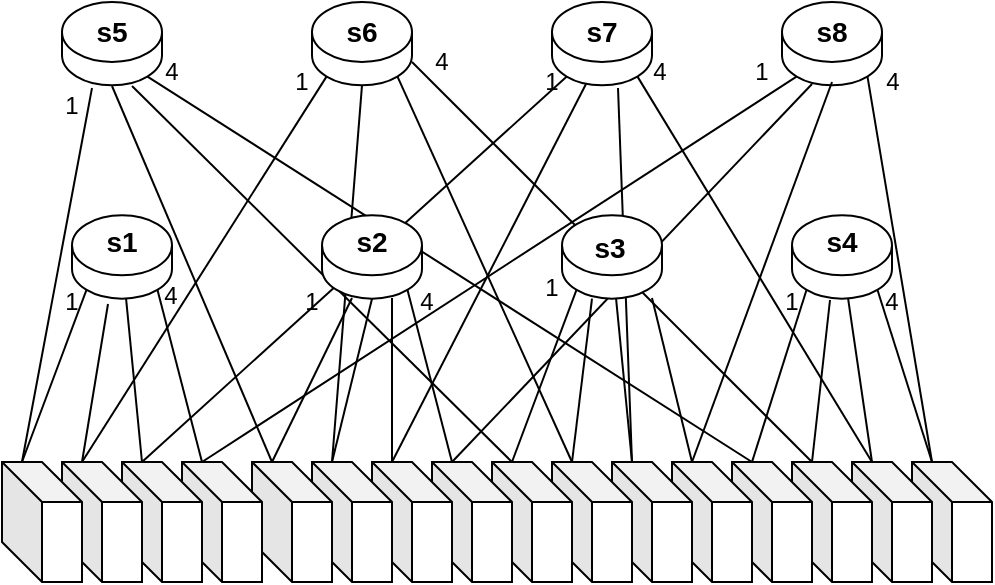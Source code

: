 <mxfile version="14.4.8" type="github">
  <diagram id="tkSsvwyT-QKNX5b_GbQI" name="第 1 页">
    <mxGraphModel dx="1662" dy="762" grid="1" gridSize="10" guides="1" tooltips="1" connect="1" arrows="1" fold="1" page="1" pageScale="1" pageWidth="827" pageHeight="1169" math="0" shadow="0">
      <root>
        <mxCell id="0" />
        <mxCell id="1" parent="0" />
        <mxCell id="td2FWiPlg4FryS3ejVmA-80" value="" style="shape=cube;whiteSpace=wrap;html=1;boundedLbl=1;backgroundOutline=1;darkOpacity=0.05;darkOpacity2=0.1;" vertex="1" parent="1">
          <mxGeometry x="540" y="320" width="40" height="60" as="geometry" />
        </mxCell>
        <mxCell id="td2FWiPlg4FryS3ejVmA-81" value="" style="shape=cube;whiteSpace=wrap;html=1;boundedLbl=1;backgroundOutline=1;darkOpacity=0.05;darkOpacity2=0.1;" vertex="1" parent="1">
          <mxGeometry x="510" y="320" width="40" height="60" as="geometry" />
        </mxCell>
        <mxCell id="td2FWiPlg4FryS3ejVmA-82" value="" style="shape=cylinder3;whiteSpace=wrap;html=1;boundedLbl=1;backgroundOutline=1;size=15;" vertex="1" parent="1">
          <mxGeometry x="480" y="196.66" width="50" height="41.67" as="geometry" />
        </mxCell>
        <mxCell id="td2FWiPlg4FryS3ejVmA-83" value="" style="shape=cube;whiteSpace=wrap;html=1;boundedLbl=1;backgroundOutline=1;darkOpacity=0.05;darkOpacity2=0.1;" vertex="1" parent="1">
          <mxGeometry x="480" y="320" width="40" height="60" as="geometry" />
        </mxCell>
        <mxCell id="td2FWiPlg4FryS3ejVmA-84" value="" style="shape=cube;whiteSpace=wrap;html=1;boundedLbl=1;backgroundOutline=1;darkOpacity=0.05;darkOpacity2=0.1;" vertex="1" parent="1">
          <mxGeometry x="450" y="320" width="40" height="60" as="geometry" />
        </mxCell>
        <mxCell id="td2FWiPlg4FryS3ejVmA-85" value="" style="endArrow=none;html=1;exitX=0;exitY=0;exitDx=10;exitDy=0;exitPerimeter=0;entryX=0.145;entryY=1;entryDx=0;entryDy=-4.35;entryPerimeter=0;" edge="1" parent="1" source="td2FWiPlg4FryS3ejVmA-84" target="td2FWiPlg4FryS3ejVmA-82">
          <mxGeometry width="50" height="50" relative="1" as="geometry">
            <mxPoint x="760" y="420" as="sourcePoint" />
            <mxPoint x="810" y="370" as="targetPoint" />
          </mxGeometry>
        </mxCell>
        <mxCell id="td2FWiPlg4FryS3ejVmA-86" value="" style="endArrow=none;html=1;exitX=0;exitY=0;exitDx=10;exitDy=0;exitPerimeter=0;entryX=0.38;entryY=1.016;entryDx=0;entryDy=0;entryPerimeter=0;" edge="1" parent="1" source="td2FWiPlg4FryS3ejVmA-83" target="td2FWiPlg4FryS3ejVmA-82">
          <mxGeometry width="50" height="50" relative="1" as="geometry">
            <mxPoint x="470" y="330" as="sourcePoint" />
            <mxPoint x="535" y="180" as="targetPoint" />
          </mxGeometry>
        </mxCell>
        <mxCell id="td2FWiPlg4FryS3ejVmA-87" value="" style="endArrow=none;html=1;exitX=0;exitY=0;exitDx=10;exitDy=0;exitPerimeter=0;" edge="1" parent="1" source="td2FWiPlg4FryS3ejVmA-81" target="td2FWiPlg4FryS3ejVmA-82">
          <mxGeometry width="50" height="50" relative="1" as="geometry">
            <mxPoint x="500" y="330" as="sourcePoint" />
            <mxPoint x="535" y="180" as="targetPoint" />
          </mxGeometry>
        </mxCell>
        <mxCell id="td2FWiPlg4FryS3ejVmA-88" value="" style="endArrow=none;html=1;exitX=0;exitY=0;exitDx=10;exitDy=0;exitPerimeter=0;entryX=0.855;entryY=1;entryDx=0;entryDy=-4.35;entryPerimeter=0;" edge="1" parent="1" source="td2FWiPlg4FryS3ejVmA-80" target="td2FWiPlg4FryS3ejVmA-82">
          <mxGeometry width="50" height="50" relative="1" as="geometry">
            <mxPoint x="510" y="340" as="sourcePoint" />
            <mxPoint x="545" y="190" as="targetPoint" />
          </mxGeometry>
        </mxCell>
        <mxCell id="td2FWiPlg4FryS3ejVmA-71" value="" style="shape=cube;whiteSpace=wrap;html=1;boundedLbl=1;backgroundOutline=1;darkOpacity=0.05;darkOpacity2=0.1;" vertex="1" parent="1">
          <mxGeometry x="420" y="320" width="40" height="60" as="geometry" />
        </mxCell>
        <mxCell id="td2FWiPlg4FryS3ejVmA-72" value="" style="shape=cube;whiteSpace=wrap;html=1;boundedLbl=1;backgroundOutline=1;darkOpacity=0.05;darkOpacity2=0.1;" vertex="1" parent="1">
          <mxGeometry x="390" y="320" width="40" height="60" as="geometry" />
        </mxCell>
        <mxCell id="td2FWiPlg4FryS3ejVmA-74" value="" style="shape=cube;whiteSpace=wrap;html=1;boundedLbl=1;backgroundOutline=1;darkOpacity=0.05;darkOpacity2=0.1;" vertex="1" parent="1">
          <mxGeometry x="360" y="320" width="40" height="60" as="geometry" />
        </mxCell>
        <mxCell id="td2FWiPlg4FryS3ejVmA-75" value="" style="shape=cube;whiteSpace=wrap;html=1;boundedLbl=1;backgroundOutline=1;darkOpacity=0.05;darkOpacity2=0.1;" vertex="1" parent="1">
          <mxGeometry x="330" y="320" width="40" height="60" as="geometry" />
        </mxCell>
        <mxCell id="td2FWiPlg4FryS3ejVmA-76" value="" style="endArrow=none;html=1;exitX=0;exitY=0;exitDx=10;exitDy=0;exitPerimeter=0;entryX=0.145;entryY=1;entryDx=0;entryDy=-4.35;entryPerimeter=0;" edge="1" parent="1" source="td2FWiPlg4FryS3ejVmA-75" target="td2FWiPlg4FryS3ejVmA-73">
          <mxGeometry width="50" height="50" relative="1" as="geometry">
            <mxPoint x="640" y="420" as="sourcePoint" />
            <mxPoint x="390" y="238" as="targetPoint" />
          </mxGeometry>
        </mxCell>
        <mxCell id="td2FWiPlg4FryS3ejVmA-77" value="" style="endArrow=none;html=1;exitX=0;exitY=0;exitDx=10;exitDy=0;exitPerimeter=0;entryX=0.3;entryY=1;entryDx=0;entryDy=0;entryPerimeter=0;" edge="1" parent="1" source="td2FWiPlg4FryS3ejVmA-74" target="td2FWiPlg4FryS3ejVmA-73">
          <mxGeometry width="50" height="50" relative="1" as="geometry">
            <mxPoint x="350" y="330" as="sourcePoint" />
            <mxPoint x="415" y="180" as="targetPoint" />
          </mxGeometry>
        </mxCell>
        <mxCell id="td2FWiPlg4FryS3ejVmA-78" value="" style="endArrow=none;html=1;exitX=0;exitY=0;exitDx=10;exitDy=0;exitPerimeter=0;" edge="1" parent="1" source="td2FWiPlg4FryS3ejVmA-72" target="td2FWiPlg4FryS3ejVmA-73">
          <mxGeometry width="50" height="50" relative="1" as="geometry">
            <mxPoint x="380" y="330" as="sourcePoint" />
            <mxPoint x="415" y="180" as="targetPoint" />
          </mxGeometry>
        </mxCell>
        <mxCell id="td2FWiPlg4FryS3ejVmA-79" value="" style="endArrow=none;html=1;exitX=0;exitY=0;exitDx=10;exitDy=0;exitPerimeter=0;" edge="1" parent="1" source="td2FWiPlg4FryS3ejVmA-71">
          <mxGeometry width="50" height="50" relative="1" as="geometry">
            <mxPoint x="390" y="340" as="sourcePoint" />
            <mxPoint x="410" y="238" as="targetPoint" />
          </mxGeometry>
        </mxCell>
        <mxCell id="td2FWiPlg4FryS3ejVmA-3" value="" style="shape=cylinder3;whiteSpace=wrap;html=1;boundedLbl=1;backgroundOutline=1;size=15;" vertex="1" parent="1">
          <mxGeometry x="240" y="90" width="50" height="41.67" as="geometry" />
        </mxCell>
        <mxCell id="td2FWiPlg4FryS3ejVmA-19" value="" style="shape=cylinder3;whiteSpace=wrap;html=1;boundedLbl=1;backgroundOutline=1;size=15;" vertex="1" parent="1">
          <mxGeometry x="115" y="90" width="50" height="41.67" as="geometry" />
        </mxCell>
        <mxCell id="td2FWiPlg4FryS3ejVmA-62" value="" style="shape=cube;whiteSpace=wrap;html=1;boundedLbl=1;backgroundOutline=1;darkOpacity=0.05;darkOpacity2=0.1;" vertex="1" parent="1">
          <mxGeometry x="300" y="320" width="40" height="60" as="geometry" />
        </mxCell>
        <mxCell id="td2FWiPlg4FryS3ejVmA-63" value="" style="shape=cube;whiteSpace=wrap;html=1;boundedLbl=1;backgroundOutline=1;darkOpacity=0.05;darkOpacity2=0.1;" vertex="1" parent="1">
          <mxGeometry x="270" y="320" width="40" height="60" as="geometry" />
        </mxCell>
        <mxCell id="td2FWiPlg4FryS3ejVmA-65" value="" style="shape=cube;whiteSpace=wrap;html=1;boundedLbl=1;backgroundOutline=1;darkOpacity=0.05;darkOpacity2=0.1;" vertex="1" parent="1">
          <mxGeometry x="240" y="320" width="40" height="60" as="geometry" />
        </mxCell>
        <mxCell id="td2FWiPlg4FryS3ejVmA-66" value="" style="shape=cube;whiteSpace=wrap;html=1;boundedLbl=1;backgroundOutline=1;darkOpacity=0.05;darkOpacity2=0.1;" vertex="1" parent="1">
          <mxGeometry x="210" y="320" width="40" height="60" as="geometry" />
        </mxCell>
        <mxCell id="td2FWiPlg4FryS3ejVmA-67" value="" style="endArrow=none;html=1;exitX=0;exitY=0;exitDx=10;exitDy=0;exitPerimeter=0;" edge="1" parent="1" source="td2FWiPlg4FryS3ejVmA-66">
          <mxGeometry width="50" height="50" relative="1" as="geometry">
            <mxPoint x="520" y="420" as="sourcePoint" />
            <mxPoint x="260" y="238" as="targetPoint" />
          </mxGeometry>
        </mxCell>
        <mxCell id="td2FWiPlg4FryS3ejVmA-68" value="" style="endArrow=none;html=1;exitX=0;exitY=0;exitDx=10;exitDy=0;exitPerimeter=0;entryX=0.5;entryY=1;entryDx=0;entryDy=0;entryPerimeter=0;" edge="1" parent="1" source="td2FWiPlg4FryS3ejVmA-65" target="td2FWiPlg4FryS3ejVmA-64">
          <mxGeometry width="50" height="50" relative="1" as="geometry">
            <mxPoint x="230" y="330" as="sourcePoint" />
            <mxPoint x="295" y="180" as="targetPoint" />
          </mxGeometry>
        </mxCell>
        <mxCell id="td2FWiPlg4FryS3ejVmA-69" value="" style="endArrow=none;html=1;exitX=0;exitY=0;exitDx=10;exitDy=0;exitPerimeter=0;" edge="1" parent="1" source="td2FWiPlg4FryS3ejVmA-63">
          <mxGeometry width="50" height="50" relative="1" as="geometry">
            <mxPoint x="260" y="330" as="sourcePoint" />
            <mxPoint x="280" y="238" as="targetPoint" />
          </mxGeometry>
        </mxCell>
        <mxCell id="td2FWiPlg4FryS3ejVmA-70" value="" style="endArrow=none;html=1;exitX=0;exitY=0;exitDx=10;exitDy=0;exitPerimeter=0;entryX=0.855;entryY=1;entryDx=0;entryDy=-4.35;entryPerimeter=0;" edge="1" parent="1" source="td2FWiPlg4FryS3ejVmA-62" target="td2FWiPlg4FryS3ejVmA-64">
          <mxGeometry width="50" height="50" relative="1" as="geometry">
            <mxPoint x="270" y="340" as="sourcePoint" />
            <mxPoint x="305" y="190" as="targetPoint" />
          </mxGeometry>
        </mxCell>
        <mxCell id="td2FWiPlg4FryS3ejVmA-32" value="" style="shape=cube;whiteSpace=wrap;html=1;boundedLbl=1;backgroundOutline=1;darkOpacity=0.05;darkOpacity2=0.1;" vertex="1" parent="1">
          <mxGeometry x="175" y="320" width="40" height="60" as="geometry" />
        </mxCell>
        <mxCell id="td2FWiPlg4FryS3ejVmA-31" value="" style="shape=cube;whiteSpace=wrap;html=1;boundedLbl=1;backgroundOutline=1;darkOpacity=0.05;darkOpacity2=0.1;" vertex="1" parent="1">
          <mxGeometry x="145" y="320" width="40" height="60" as="geometry" />
        </mxCell>
        <mxCell id="td2FWiPlg4FryS3ejVmA-1" value="" style="shape=cylinder3;whiteSpace=wrap;html=1;boundedLbl=1;backgroundOutline=1;size=15;" vertex="1" parent="1">
          <mxGeometry x="120" y="196.66" width="50" height="41.67" as="geometry" />
        </mxCell>
        <mxCell id="td2FWiPlg4FryS3ejVmA-23" value="" style="shape=cube;whiteSpace=wrap;html=1;boundedLbl=1;backgroundOutline=1;darkOpacity=0.05;darkOpacity2=0.1;" vertex="1" parent="1">
          <mxGeometry x="115" y="320" width="40" height="60" as="geometry" />
        </mxCell>
        <mxCell id="td2FWiPlg4FryS3ejVmA-33" value="" style="shape=cube;whiteSpace=wrap;html=1;boundedLbl=1;backgroundOutline=1;darkOpacity=0.05;darkOpacity2=0.1;" vertex="1" parent="1">
          <mxGeometry x="85" y="320" width="40" height="60" as="geometry" />
        </mxCell>
        <mxCell id="td2FWiPlg4FryS3ejVmA-48" value="" style="endArrow=none;html=1;exitX=0;exitY=0;exitDx=10;exitDy=0;exitPerimeter=0;entryX=0.145;entryY=1;entryDx=0;entryDy=-4.35;entryPerimeter=0;" edge="1" parent="1" source="td2FWiPlg4FryS3ejVmA-33" target="td2FWiPlg4FryS3ejVmA-1">
          <mxGeometry width="50" height="50" relative="1" as="geometry">
            <mxPoint x="395" y="420" as="sourcePoint" />
            <mxPoint x="445" y="370" as="targetPoint" />
          </mxGeometry>
        </mxCell>
        <mxCell id="td2FWiPlg4FryS3ejVmA-49" value="" style="endArrow=none;html=1;exitX=0;exitY=0;exitDx=10;exitDy=0;exitPerimeter=0;entryX=0.36;entryY=1.064;entryDx=0;entryDy=0;entryPerimeter=0;" edge="1" parent="1" source="td2FWiPlg4FryS3ejVmA-23" target="td2FWiPlg4FryS3ejVmA-1">
          <mxGeometry width="50" height="50" relative="1" as="geometry">
            <mxPoint x="105" y="330" as="sourcePoint" />
            <mxPoint x="170" y="180" as="targetPoint" />
          </mxGeometry>
        </mxCell>
        <mxCell id="td2FWiPlg4FryS3ejVmA-51" value="" style="endArrow=none;html=1;exitX=0;exitY=0;exitDx=10;exitDy=0;exitPerimeter=0;" edge="1" parent="1" source="td2FWiPlg4FryS3ejVmA-31" target="td2FWiPlg4FryS3ejVmA-1">
          <mxGeometry width="50" height="50" relative="1" as="geometry">
            <mxPoint x="135" y="330" as="sourcePoint" />
            <mxPoint x="170" y="180" as="targetPoint" />
          </mxGeometry>
        </mxCell>
        <mxCell id="td2FWiPlg4FryS3ejVmA-52" value="" style="endArrow=none;html=1;exitX=0;exitY=0;exitDx=10;exitDy=0;exitPerimeter=0;entryX=0.855;entryY=1;entryDx=0;entryDy=-4.35;entryPerimeter=0;" edge="1" parent="1" source="td2FWiPlg4FryS3ejVmA-32" target="td2FWiPlg4FryS3ejVmA-1">
          <mxGeometry width="50" height="50" relative="1" as="geometry">
            <mxPoint x="145" y="340" as="sourcePoint" />
            <mxPoint x="180" y="190" as="targetPoint" />
          </mxGeometry>
        </mxCell>
        <mxCell id="td2FWiPlg4FryS3ejVmA-89" value="" style="endArrow=none;html=1;exitX=0;exitY=0;exitDx=10;exitDy=0;exitPerimeter=0;entryX=0.3;entryY=1.032;entryDx=0;entryDy=0;entryPerimeter=0;" edge="1" parent="1" source="td2FWiPlg4FryS3ejVmA-33" target="td2FWiPlg4FryS3ejVmA-19">
          <mxGeometry width="50" height="50" relative="1" as="geometry">
            <mxPoint x="105" y="330" as="sourcePoint" />
            <mxPoint x="155" y="248.33" as="targetPoint" />
          </mxGeometry>
        </mxCell>
        <mxCell id="td2FWiPlg4FryS3ejVmA-90" value="" style="endArrow=none;html=1;exitX=0;exitY=0;exitDx=10;exitDy=0;exitPerimeter=0;" edge="1" parent="1" source="td2FWiPlg4FryS3ejVmA-66">
          <mxGeometry width="50" height="50" relative="1" as="geometry">
            <mxPoint x="115" y="340" as="sourcePoint" />
            <mxPoint x="140" y="132" as="targetPoint" />
          </mxGeometry>
        </mxCell>
        <mxCell id="td2FWiPlg4FryS3ejVmA-91" value="" style="endArrow=none;html=1;exitX=0;exitY=0;exitDx=10;exitDy=0;exitPerimeter=0;" edge="1" parent="1" source="td2FWiPlg4FryS3ejVmA-75">
          <mxGeometry width="50" height="50" relative="1" as="geometry">
            <mxPoint x="125" y="350" as="sourcePoint" />
            <mxPoint x="150" y="132" as="targetPoint" />
          </mxGeometry>
        </mxCell>
        <mxCell id="td2FWiPlg4FryS3ejVmA-92" value="" style="endArrow=none;html=1;exitX=0;exitY=0;exitDx=10;exitDy=0;exitPerimeter=0;entryX=0.855;entryY=1;entryDx=0;entryDy=-4.35;entryPerimeter=0;" edge="1" parent="1" source="td2FWiPlg4FryS3ejVmA-84" target="td2FWiPlg4FryS3ejVmA-19">
          <mxGeometry width="50" height="50" relative="1" as="geometry">
            <mxPoint x="135" y="360" as="sourcePoint" />
            <mxPoint x="160" y="120" as="targetPoint" />
          </mxGeometry>
        </mxCell>
        <mxCell id="td2FWiPlg4FryS3ejVmA-93" value="" style="endArrow=none;html=1;exitX=0;exitY=0;exitDx=10;exitDy=0;exitPerimeter=0;entryX=0.145;entryY=1;entryDx=0;entryDy=-4.35;entryPerimeter=0;" edge="1" parent="1" source="td2FWiPlg4FryS3ejVmA-23" target="td2FWiPlg4FryS3ejVmA-3">
          <mxGeometry width="50" height="50" relative="1" as="geometry">
            <mxPoint x="145" y="370" as="sourcePoint" />
            <mxPoint x="195" y="288.33" as="targetPoint" />
          </mxGeometry>
        </mxCell>
        <mxCell id="td2FWiPlg4FryS3ejVmA-94" value="" style="endArrow=none;html=1;entryX=0.5;entryY=1;entryDx=0;entryDy=0;entryPerimeter=0;" edge="1" parent="1" target="td2FWiPlg4FryS3ejVmA-3">
          <mxGeometry width="50" height="50" relative="1" as="geometry">
            <mxPoint x="250" y="320" as="sourcePoint" />
            <mxPoint x="205" y="298.33" as="targetPoint" />
          </mxGeometry>
        </mxCell>
        <mxCell id="td2FWiPlg4FryS3ejVmA-95" value="" style="endArrow=none;html=1;exitX=0;exitY=0;exitDx=10;exitDy=0;exitPerimeter=0;entryX=0.855;entryY=1;entryDx=0;entryDy=-4.35;entryPerimeter=0;" edge="1" parent="1" source="td2FWiPlg4FryS3ejVmA-74" target="td2FWiPlg4FryS3ejVmA-3">
          <mxGeometry width="50" height="50" relative="1" as="geometry">
            <mxPoint x="165" y="390" as="sourcePoint" />
            <mxPoint x="215" y="308.33" as="targetPoint" />
          </mxGeometry>
        </mxCell>
        <mxCell id="td2FWiPlg4FryS3ejVmA-96" value="" style="endArrow=none;html=1;exitX=0;exitY=0;exitDx=10;exitDy=0;exitPerimeter=0;" edge="1" parent="1" source="td2FWiPlg4FryS3ejVmA-83">
          <mxGeometry width="50" height="50" relative="1" as="geometry">
            <mxPoint x="175" y="400" as="sourcePoint" />
            <mxPoint x="290" y="120" as="targetPoint" />
          </mxGeometry>
        </mxCell>
        <mxCell id="td2FWiPlg4FryS3ejVmA-97" value="" style="endArrow=none;html=1;exitX=0;exitY=0;exitDx=10;exitDy=0;exitPerimeter=0;entryX=0.145;entryY=1;entryDx=0;entryDy=-4.35;entryPerimeter=0;" edge="1" parent="1" source="td2FWiPlg4FryS3ejVmA-31" target="td2FWiPlg4FryS3ejVmA-98">
          <mxGeometry width="50" height="50" relative="1" as="geometry">
            <mxPoint x="330" y="211.67" as="sourcePoint" />
            <mxPoint x="380" y="130.0" as="targetPoint" />
          </mxGeometry>
        </mxCell>
        <mxCell id="td2FWiPlg4FryS3ejVmA-98" value="" style="shape=cylinder3;whiteSpace=wrap;html=1;boundedLbl=1;backgroundOutline=1;size=15;" vertex="1" parent="1">
          <mxGeometry x="360" y="90" width="50" height="41.67" as="geometry" />
        </mxCell>
        <mxCell id="td2FWiPlg4FryS3ejVmA-99" value="" style="shape=cylinder3;whiteSpace=wrap;html=1;boundedLbl=1;backgroundOutline=1;size=15;" vertex="1" parent="1">
          <mxGeometry x="475" y="90" width="50" height="41.67" as="geometry" />
        </mxCell>
        <mxCell id="td2FWiPlg4FryS3ejVmA-101" value="" style="endArrow=none;html=1;entryX=0.34;entryY=0.984;entryDx=0;entryDy=0;entryPerimeter=0;" edge="1" parent="1" target="td2FWiPlg4FryS3ejVmA-98">
          <mxGeometry width="50" height="50" relative="1" as="geometry">
            <mxPoint x="280" y="320" as="sourcePoint" />
            <mxPoint x="390" y="140" as="targetPoint" />
          </mxGeometry>
        </mxCell>
        <mxCell id="td2FWiPlg4FryS3ejVmA-102" value="" style="endArrow=none;html=1;exitX=0;exitY=0;exitDx=10;exitDy=0;exitPerimeter=0;entryX=0.66;entryY=1.032;entryDx=0;entryDy=0;entryPerimeter=0;" edge="1" parent="1" source="td2FWiPlg4FryS3ejVmA-72" target="td2FWiPlg4FryS3ejVmA-98">
          <mxGeometry width="50" height="50" relative="1" as="geometry">
            <mxPoint x="175" y="340" as="sourcePoint" />
            <mxPoint x="400" y="150" as="targetPoint" />
          </mxGeometry>
        </mxCell>
        <mxCell id="td2FWiPlg4FryS3ejVmA-103" value="" style="endArrow=none;html=1;exitX=0;exitY=0;exitDx=10;exitDy=0;exitPerimeter=0;entryX=0.855;entryY=1;entryDx=0;entryDy=-4.35;entryPerimeter=0;" edge="1" parent="1" source="td2FWiPlg4FryS3ejVmA-81" target="td2FWiPlg4FryS3ejVmA-98">
          <mxGeometry width="50" height="50" relative="1" as="geometry">
            <mxPoint x="185" y="350" as="sourcePoint" />
            <mxPoint x="410" y="160" as="targetPoint" />
          </mxGeometry>
        </mxCell>
        <mxCell id="td2FWiPlg4FryS3ejVmA-104" value="" style="endArrow=none;html=1;exitX=0;exitY=0;exitDx=10;exitDy=0;exitPerimeter=0;entryX=0.145;entryY=1;entryDx=0;entryDy=-4.35;entryPerimeter=0;" edge="1" parent="1" source="td2FWiPlg4FryS3ejVmA-32" target="td2FWiPlg4FryS3ejVmA-99">
          <mxGeometry width="50" height="50" relative="1" as="geometry">
            <mxPoint x="195" y="360" as="sourcePoint" />
            <mxPoint x="420" y="170" as="targetPoint" />
          </mxGeometry>
        </mxCell>
        <mxCell id="td2FWiPlg4FryS3ejVmA-105" value="" style="endArrow=none;html=1;exitX=0;exitY=0;exitDx=10;exitDy=0;exitPerimeter=0;entryX=0.3;entryY=0.984;entryDx=0;entryDy=0;entryPerimeter=0;" edge="1" parent="1" source="td2FWiPlg4FryS3ejVmA-62" target="td2FWiPlg4FryS3ejVmA-99">
          <mxGeometry width="50" height="50" relative="1" as="geometry">
            <mxPoint x="205" y="370" as="sourcePoint" />
            <mxPoint x="430" y="180" as="targetPoint" />
          </mxGeometry>
        </mxCell>
        <mxCell id="td2FWiPlg4FryS3ejVmA-106" value="" style="endArrow=none;html=1;exitX=0;exitY=0;exitDx=10;exitDy=0;exitPerimeter=0;entryX=0.5;entryY=0.96;entryDx=0;entryDy=0;entryPerimeter=0;" edge="1" parent="1" source="td2FWiPlg4FryS3ejVmA-71" target="td2FWiPlg4FryS3ejVmA-99">
          <mxGeometry width="50" height="50" relative="1" as="geometry">
            <mxPoint x="215" y="380" as="sourcePoint" />
            <mxPoint x="510" y="130" as="targetPoint" />
          </mxGeometry>
        </mxCell>
        <mxCell id="td2FWiPlg4FryS3ejVmA-107" value="" style="endArrow=none;html=1;exitX=0;exitY=0;exitDx=10;exitDy=0;exitPerimeter=0;entryX=0.855;entryY=1;entryDx=0;entryDy=-4.35;entryPerimeter=0;" edge="1" parent="1" source="td2FWiPlg4FryS3ejVmA-80" target="td2FWiPlg4FryS3ejVmA-99">
          <mxGeometry width="50" height="50" relative="1" as="geometry">
            <mxPoint x="225" y="390" as="sourcePoint" />
            <mxPoint x="450" y="200" as="targetPoint" />
          </mxGeometry>
        </mxCell>
        <mxCell id="td2FWiPlg4FryS3ejVmA-108" value="&lt;font style=&quot;font-size: 14px&quot;&gt;&lt;b&gt;s1&lt;/b&gt;&lt;/font&gt;" style="text;html=1;strokeColor=none;fillColor=none;align=center;verticalAlign=middle;whiteSpace=wrap;rounded=0;" vertex="1" parent="1">
          <mxGeometry x="125" y="200" width="40" height="20" as="geometry" />
        </mxCell>
        <mxCell id="td2FWiPlg4FryS3ejVmA-115" value="&lt;font style=&quot;font-size: 14px&quot;&gt;&lt;b&gt;s4&lt;/b&gt;&lt;/font&gt;&lt;span style=&quot;color: rgba(0 , 0 , 0 , 0) ; font-family: monospace ; font-size: 0px&quot;&gt;%3CmxGraphModel%3E%3Croot%3E%3CmxCell%20id%3D%220%22%2F%3E%3CmxCell%20id%3D%221%22%20parent%3D%220%22%2F%3E%3CmxCell%20id%3D%222%22%20value%3D%22%26lt%3Bfont%20style%3D%26quot%3Bfont-size%3A%2014px%26quot%3B%26gt%3B%26lt%3Bb%26gt%3Bs1%26lt%3B%2Fb%26gt%3B%26lt%3B%2Ffont%26gt%3B%22%20style%3D%22text%3Bhtml%3D1%3BstrokeColor%3Dnone%3BfillColor%3Dnone%3Balign%3Dcenter%3BverticalAlign%3Dmiddle%3BwhiteSpace%3Dwrap%3Brounded%3D0%3B%22%20vertex%3D%221%22%20parent%3D%221%22%3E%3CmxGeometry%20x%3D%22125%22%20y%3D%22200%22%20width%3D%2240%22%20height%3D%2220%22%20as%3D%22geometry%22%2F%3E%3C%2FmxCell%3E%3C%2Froot%3E%3C%2FmxGraphModel%3E&lt;/span&gt;" style="text;html=1;strokeColor=none;fillColor=none;align=center;verticalAlign=middle;whiteSpace=wrap;rounded=0;" vertex="1" parent="1">
          <mxGeometry x="485" y="200" width="40" height="20" as="geometry" />
        </mxCell>
        <mxCell id="td2FWiPlg4FryS3ejVmA-116" value="&lt;font style=&quot;font-size: 14px&quot;&gt;&lt;b&gt;s5&lt;/b&gt;&lt;/font&gt;" style="text;html=1;strokeColor=none;fillColor=none;align=center;verticalAlign=middle;whiteSpace=wrap;rounded=0;" vertex="1" parent="1">
          <mxGeometry x="120" y="94.84" width="40" height="20" as="geometry" />
        </mxCell>
        <mxCell id="td2FWiPlg4FryS3ejVmA-117" value="&lt;font style=&quot;font-size: 14px&quot;&gt;&lt;b&gt;s6&lt;/b&gt;&lt;/font&gt;" style="text;html=1;strokeColor=none;fillColor=none;align=center;verticalAlign=middle;whiteSpace=wrap;rounded=0;" vertex="1" parent="1">
          <mxGeometry x="245" y="94.84" width="40" height="20" as="geometry" />
        </mxCell>
        <mxCell id="td2FWiPlg4FryS3ejVmA-118" value="&lt;font style=&quot;font-size: 14px&quot;&gt;&lt;b&gt;s7&lt;/b&gt;&lt;/font&gt;&lt;span style=&quot;color: rgba(0 , 0 , 0 , 0) ; font-family: monospace ; font-size: 0px&quot;&gt;%3CmxGraphModel%3E%3Croot%3E%3CmxCell%20id%3D%220%22%2F%3E%3CmxCell%20id%3D%221%22%20parent%3D%220%22%2F%3E%3CmxCell%20id%3D%222%22%20value%3D%22%26lt%3Bfont%20style%3D%26quot%3Bfont-size%3A%2014px%26quot%3B%26gt%3B%26lt%3Bb%26gt%3Bs5%26lt%3B%2Fb%26gt%3B%26lt%3B%2Ffont%26gt%3B%22%20style%3D%22text%3Bhtml%3D1%3BstrokeColor%3Dnone%3BfillColor%3Dnone%3Balign%3Dcenter%3BverticalAlign%3Dmiddle%3BwhiteSpace%3Dwrap%3Brounded%3D0%3B%22%20vertex%3D%221%22%20parent%3D%221%22%3E%3CmxGeometry%20x%3D%22120%22%20y%3D%2294.84%22%20width%3D%2240%22%20height%3D%2220%22%20as%3D%22geometry%22%2F%3E%3C%2FmxCell%3E%3C%2Froot%3E%3C%2FmxGraphModel%3E&lt;/span&gt;" style="text;html=1;strokeColor=none;fillColor=none;align=center;verticalAlign=middle;whiteSpace=wrap;rounded=0;" vertex="1" parent="1">
          <mxGeometry x="365" y="94.84" width="40" height="20" as="geometry" />
        </mxCell>
        <mxCell id="td2FWiPlg4FryS3ejVmA-119" value="&lt;font style=&quot;font-size: 14px&quot;&gt;&lt;b&gt;s8&lt;/b&gt;&lt;/font&gt;" style="text;html=1;strokeColor=none;fillColor=none;align=center;verticalAlign=middle;whiteSpace=wrap;rounded=0;" vertex="1" parent="1">
          <mxGeometry x="480" y="94.84" width="40" height="20" as="geometry" />
        </mxCell>
        <mxCell id="td2FWiPlg4FryS3ejVmA-64" value="" style="shape=cylinder3;whiteSpace=wrap;html=1;boundedLbl=1;backgroundOutline=1;size=15;" vertex="1" parent="1">
          <mxGeometry x="245" y="196.66" width="50" height="41.67" as="geometry" />
        </mxCell>
        <mxCell id="td2FWiPlg4FryS3ejVmA-109" value="&lt;b&gt;&lt;font style=&quot;font-size: 14px&quot;&gt;s2&lt;/font&gt;&lt;/b&gt;" style="text;html=1;strokeColor=none;fillColor=none;align=center;verticalAlign=middle;whiteSpace=wrap;rounded=0;" vertex="1" parent="1">
          <mxGeometry x="250" y="200" width="40" height="20" as="geometry" />
        </mxCell>
        <mxCell id="td2FWiPlg4FryS3ejVmA-73" value="" style="shape=cylinder3;whiteSpace=wrap;html=1;boundedLbl=1;backgroundOutline=1;size=15;" vertex="1" parent="1">
          <mxGeometry x="365" y="196.66" width="50" height="41.67" as="geometry" />
        </mxCell>
        <mxCell id="td2FWiPlg4FryS3ejVmA-110" value="&lt;font style=&quot;font-size: 14px&quot;&gt;&lt;b&gt;s3&lt;/b&gt;&lt;/font&gt;" style="text;html=1;strokeColor=none;fillColor=none;align=center;verticalAlign=middle;whiteSpace=wrap;rounded=0;" vertex="1" parent="1">
          <mxGeometry x="369" y="203" width="40" height="20" as="geometry" />
        </mxCell>
        <mxCell id="td2FWiPlg4FryS3ejVmA-120" value="1" style="text;html=1;strokeColor=none;fillColor=none;align=center;verticalAlign=middle;whiteSpace=wrap;rounded=0;" vertex="1" parent="1">
          <mxGeometry x="100" y="131.67" width="40" height="20" as="geometry" />
        </mxCell>
        <mxCell id="td2FWiPlg4FryS3ejVmA-122" value="1" style="text;html=1;strokeColor=none;fillColor=none;align=center;verticalAlign=middle;whiteSpace=wrap;rounded=0;" vertex="1" parent="1">
          <mxGeometry x="100" y="230" width="40" height="20" as="geometry" />
        </mxCell>
        <mxCell id="td2FWiPlg4FryS3ejVmA-123" value="1" style="text;html=1;strokeColor=none;fillColor=none;align=center;verticalAlign=middle;whiteSpace=wrap;rounded=0;" vertex="1" parent="1">
          <mxGeometry x="215" y="120.0" width="40" height="20" as="geometry" />
        </mxCell>
        <mxCell id="td2FWiPlg4FryS3ejVmA-124" value="1" style="text;html=1;strokeColor=none;fillColor=none;align=center;verticalAlign=middle;whiteSpace=wrap;rounded=0;" vertex="1" parent="1">
          <mxGeometry x="340" y="120.0" width="40" height="20" as="geometry" />
        </mxCell>
        <mxCell id="td2FWiPlg4FryS3ejVmA-125" value="1" style="text;html=1;strokeColor=none;fillColor=none;align=center;verticalAlign=middle;whiteSpace=wrap;rounded=0;" vertex="1" parent="1">
          <mxGeometry x="445" y="114.84" width="40" height="20" as="geometry" />
        </mxCell>
        <mxCell id="td2FWiPlg4FryS3ejVmA-126" value="1" style="text;html=1;strokeColor=none;fillColor=none;align=center;verticalAlign=middle;whiteSpace=wrap;rounded=0;" vertex="1" parent="1">
          <mxGeometry x="220" y="230" width="40" height="20" as="geometry" />
        </mxCell>
        <mxCell id="td2FWiPlg4FryS3ejVmA-127" value="1" style="text;html=1;strokeColor=none;fillColor=none;align=center;verticalAlign=middle;whiteSpace=wrap;rounded=0;" vertex="1" parent="1">
          <mxGeometry x="340" y="223" width="40" height="20" as="geometry" />
        </mxCell>
        <mxCell id="td2FWiPlg4FryS3ejVmA-128" value="1" style="text;html=1;strokeColor=none;fillColor=none;align=center;verticalAlign=middle;whiteSpace=wrap;rounded=0;" vertex="1" parent="1">
          <mxGeometry x="460" y="230" width="40" height="20" as="geometry" />
        </mxCell>
        <mxCell id="td2FWiPlg4FryS3ejVmA-129" value="4" style="text;html=1;strokeColor=none;fillColor=none;align=center;verticalAlign=middle;whiteSpace=wrap;rounded=0;" vertex="1" parent="1">
          <mxGeometry x="150" y="114.84" width="40" height="20" as="geometry" />
        </mxCell>
        <mxCell id="td2FWiPlg4FryS3ejVmA-130" value="4" style="text;html=1;strokeColor=none;fillColor=none;align=center;verticalAlign=middle;whiteSpace=wrap;rounded=0;" vertex="1" parent="1">
          <mxGeometry x="285" y="110.0" width="40" height="20" as="geometry" />
        </mxCell>
        <mxCell id="td2FWiPlg4FryS3ejVmA-131" value="4" style="text;html=1;strokeColor=none;fillColor=none;align=center;verticalAlign=middle;whiteSpace=wrap;rounded=0;" vertex="1" parent="1">
          <mxGeometry x="393.5" y="114.84" width="40" height="20" as="geometry" />
        </mxCell>
        <mxCell id="td2FWiPlg4FryS3ejVmA-132" value="4" style="text;html=1;strokeColor=none;fillColor=none;align=center;verticalAlign=middle;whiteSpace=wrap;rounded=0;" vertex="1" parent="1">
          <mxGeometry x="517.5" y="120" width="25" height="20" as="geometry" />
        </mxCell>
        <mxCell id="td2FWiPlg4FryS3ejVmA-133" value="4" style="text;html=1;strokeColor=none;fillColor=none;align=center;verticalAlign=middle;whiteSpace=wrap;rounded=0;" vertex="1" parent="1">
          <mxGeometry x="510" y="230" width="40" height="20" as="geometry" />
        </mxCell>
        <mxCell id="td2FWiPlg4FryS3ejVmA-138" value="4" style="text;html=1;strokeColor=none;fillColor=none;align=center;verticalAlign=middle;whiteSpace=wrap;rounded=0;" vertex="1" parent="1">
          <mxGeometry x="285" y="230" width="25" height="20" as="geometry" />
        </mxCell>
        <mxCell id="td2FWiPlg4FryS3ejVmA-139" value="4" style="text;html=1;strokeColor=none;fillColor=none;align=center;verticalAlign=middle;whiteSpace=wrap;rounded=0;" vertex="1" parent="1">
          <mxGeometry x="162" y="227" width="15" height="20" as="geometry" />
        </mxCell>
      </root>
    </mxGraphModel>
  </diagram>
</mxfile>
